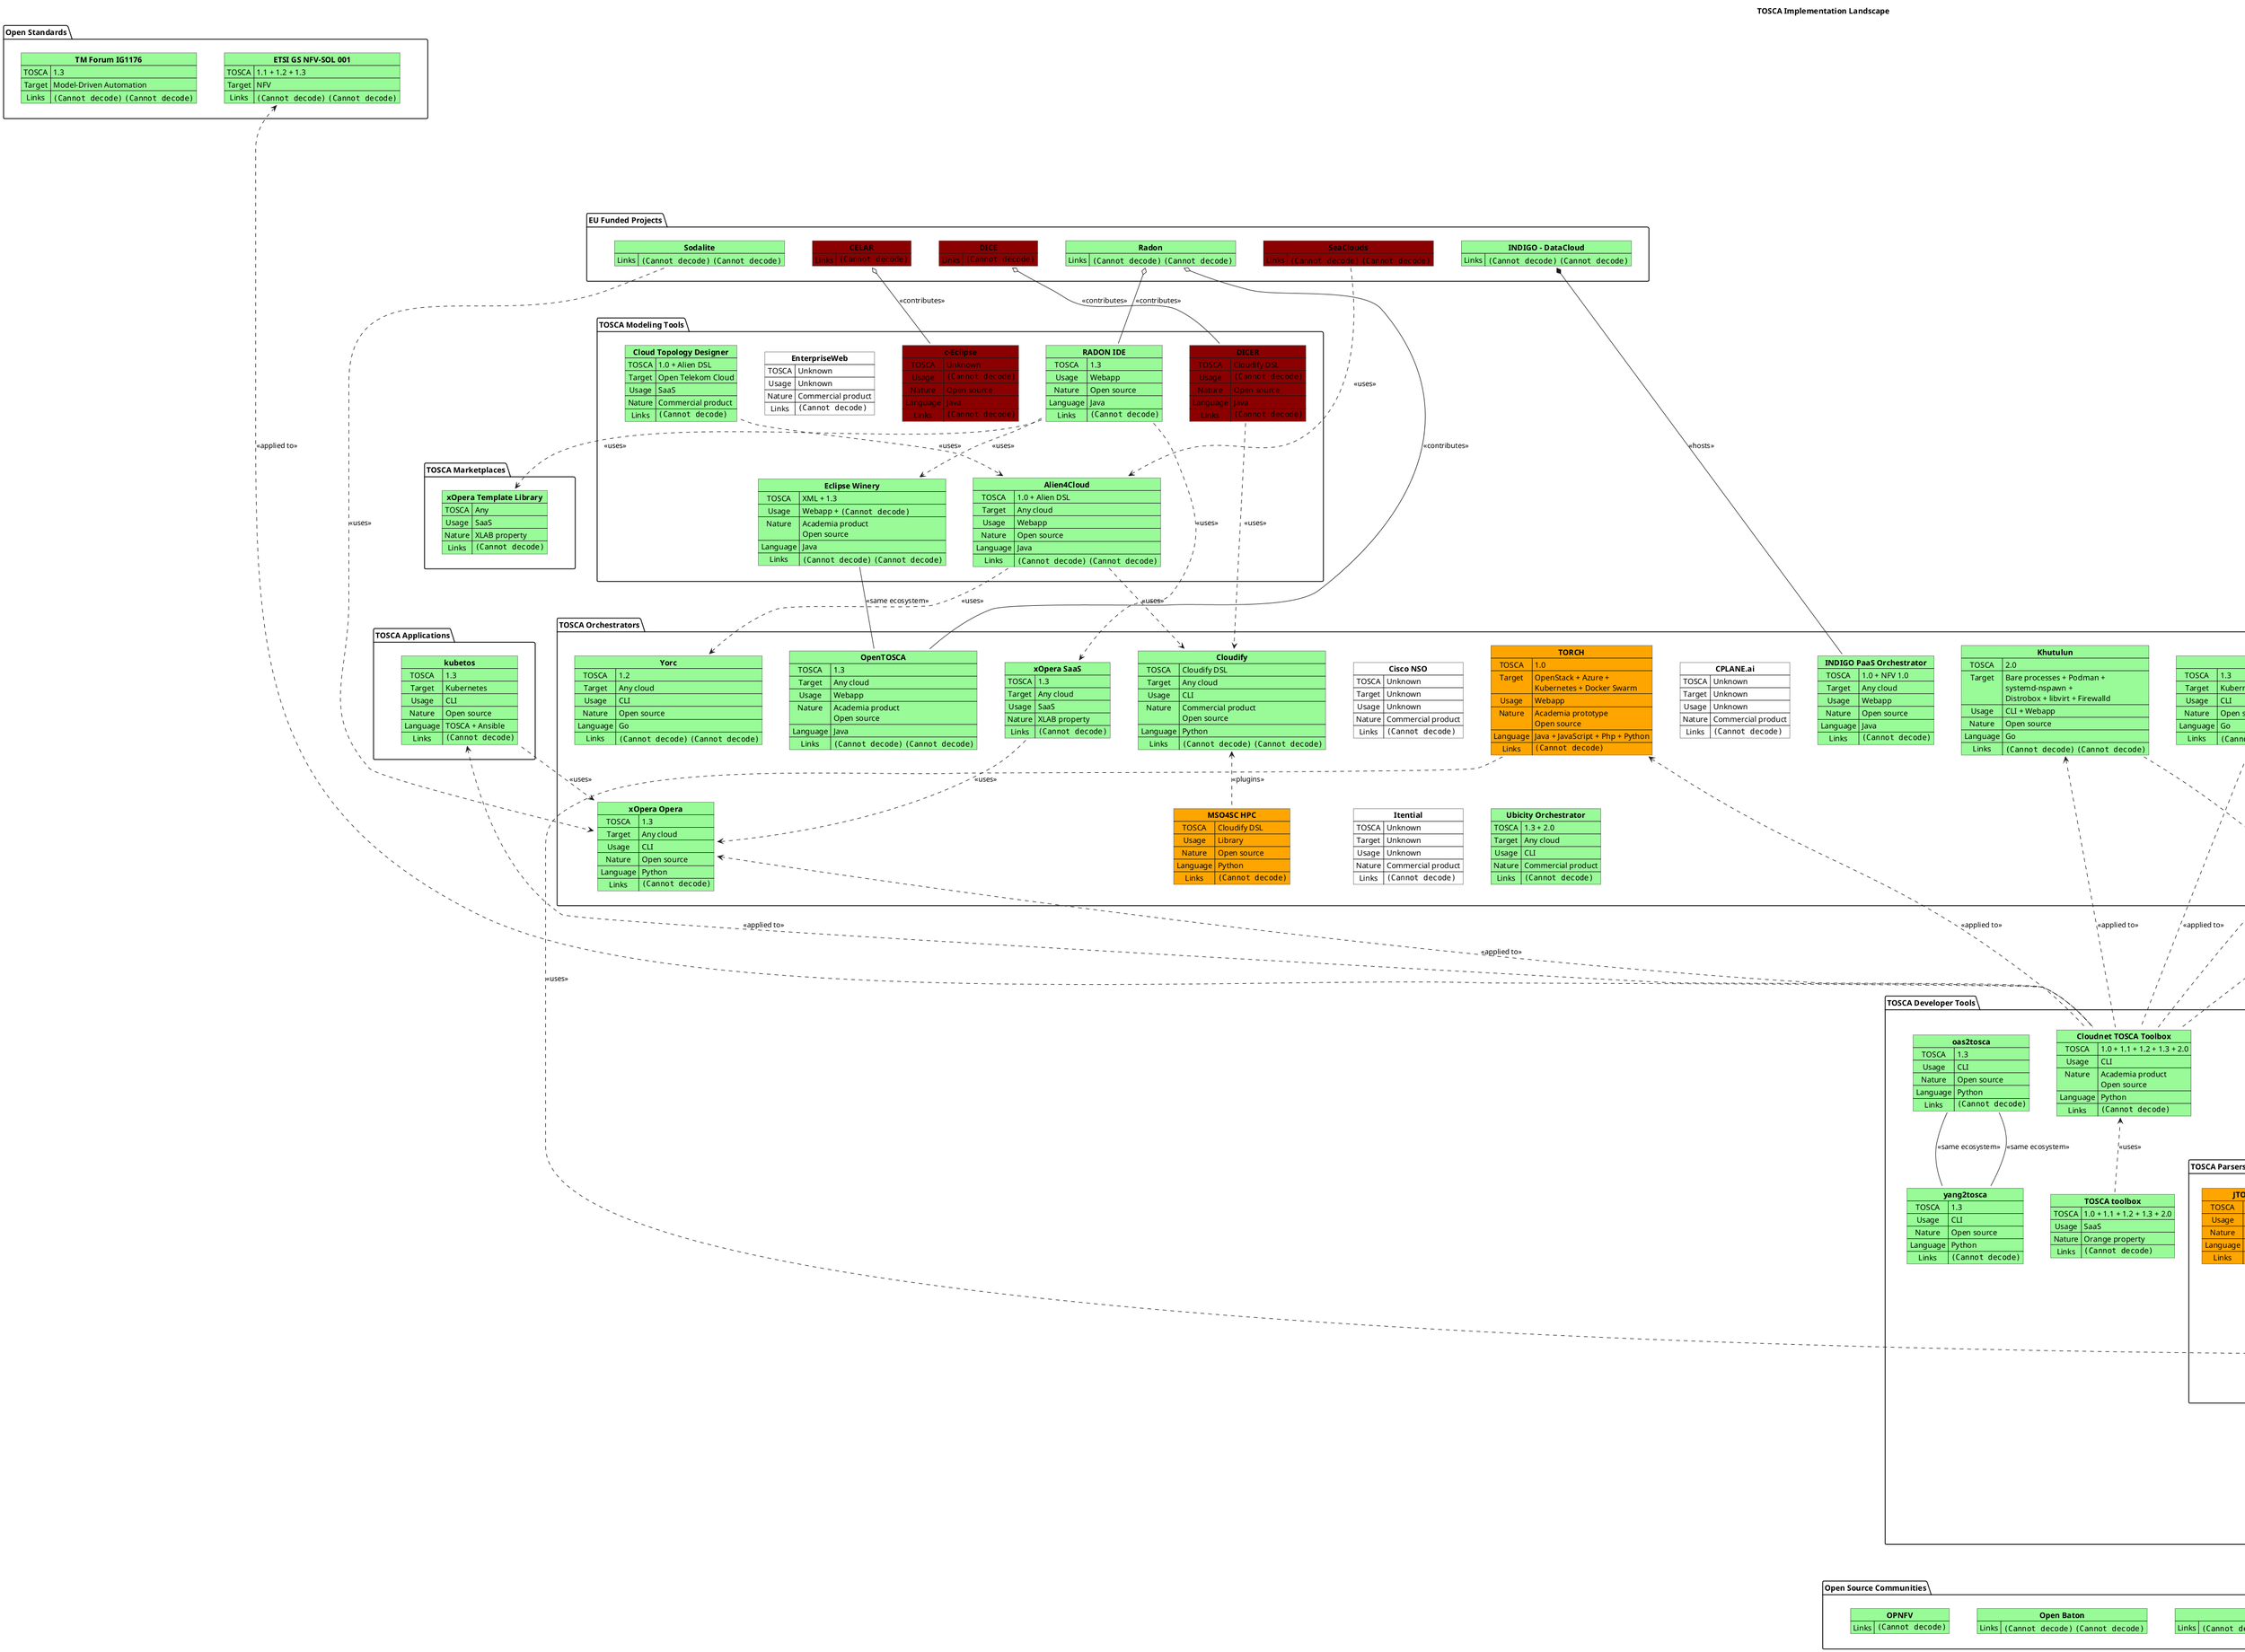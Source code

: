 @startuml
Title **TOSCA Implementation Landscape**
package "**Open Standards**" as Open_Standards {
  map "**ETSI GS NFV-SOL 001**" as ETSI_GS_NFV_SOL_001 #PaleGreen {
    TOSCA => 1.1 + 1.2 + 1.3
    Target => NFV
    Links => [[https://www.etsi.org/deliver/etsi_gs/NFV-SOL/001_099/001/03.05.01_60/gs_NFV-SOL001v030501p.pdf <img:icons/Spec.png{scale=0.5}>]] [[https://forge.etsi.org/rep/nfv/SOL001 <img:icons/Forge.png{scale=0.5}>]]
  }
  map "**TM Forum IG1176**" as TM_Forum_IG1176 #PaleGreen {
    TOSCA => 1.3
    Target => Model-Driven Automation
    Links => [[https://www.tmforum.org/resources/standard/ig1176-tosca-guide-for-model-driven-automation-v4-1-0 <img:icons/Spec.png{scale=0.5}>]] [[https://github.com/pmjordan/TOSCA_for_TMForum <img:icons/GitHub.png{scale=0.5}>]]
  }
}
package "**EU Funded Projects**" as EU_Funded_Projects {
  map "**CELAR**" as CELAR #DarkRed {
    Links => [[https://github.com/CELAR <img:icons/GitHub.png{scale=0.5}>]]
  }
  map "**DICE**" as DICE #DarkRed {
    Links => [[https://github.com/dice-project <img:icons/GitHub.png{scale=0.5}>]]
  }
  map "**INDIGO - DataCloud**" as INDIGO___DataCloud #PaleGreen {
    Links => [[https://www.indigo-datacloud.eu <img:icons/Website.png{scale=0.5}>]] [[https://github.com/indigo-dc <img:icons/GitHub.png{scale=0.5}>]]
  }
  map "**SeaClouds**" as SeaClouds #DarkRed {
    Links => [[http://www.seaclouds-project.eu <img:icons/Website.png{scale=0.5}>]] [[https://github.com/SeaCloudsEU <img:icons/GitHub.png{scale=0.5}>]]
  }
  map "**Radon**" as Radon #PaleGreen {
    Links => [[https://radon-h2020.eu <img:icons/Website.png{scale=0.5}>]] [[https://github.com/radon-h2020 <img:icons/GitHub.png{scale=0.5}>]]
  }
  map "**Sodalite**" as Sodalite #PaleGreen {
    Links => [[https://www.sodalite.eu <img:icons/Website.png{scale=0.5}>]] [[https://github.com/SODALITE-EU <img:icons/GitHub.png{scale=0.5}>]]
  }
}
package "**Open Source Communities**" as Open_Source_Communities {
  map "**OpenStack**" as OpenStack #PaleGreen {
    Links => [[https://www.openstack.org <img:icons/Website.png{scale=0.5}>]] [[https://github.com/openstack <img:icons/GitHub.png{scale=0.5}>]]
  }
  map "**ONAP**" as ONAP #PaleGreen {
    Links => [[https://www.onap.org <img:icons/Website.png{scale=0.5}>]] [[https://github.com/onap <img:icons/GitHub.png{scale=0.5}>]]
  }
  map "**Open Baton**" as Open_Baton #PaleGreen {
    Links => [[https://openbaton.github.io <img:icons/Website.png{scale=0.5}>]] [[https://github.com/openbaton <img:icons/GitHub.png{scale=0.5}>]]
  }
  map "**OPNFV**" as OPNFV #PaleGreen {
    Links => [[https://www.opnfv.org <img:icons/Website.png{scale=0.5}>]]
  }
}
package "**TOSCA Modeling Tools**" as TOSCA_Modeling_Tools {
  map "**Alien4Cloud**" as Alien4Cloud #PaleGreen {
    TOSCA => 1.0 + Alien DSL
    Target => Any cloud
    Usage => Webapp
    Nature => Open source
    Language => Java
    Links => [[http://alien4cloud.github.io <img:icons/Website.png{scale=0.5}>]] [[https://github.com/alien4cloud <img:icons/GitHub.png{scale=0.5}>]]
  }
  map "**Cloud Topology Designer**" as Cloud_Topology_Designer #PaleGreen {
    TOSCA => 1.0 + Alien DSL
    Target => Open Telekom Cloud
    Usage => SaaS
    Nature => Commercial product
    Links => [[https://designer.otc-service.com <img:icons/SaaS.png{scale=0.5}>]]
  }
  map "**c-Eclipse**" as c_Eclipse #DarkRed {
    TOSCA => Unknown
    Usage => <img:icons/Eclipse.png{scale=0.5}>
    Nature => Open source
    Language => Java
    Links => [[https://github.com/CELAR/c-Eclipse <img:icons/GitHub.png{scale=0.5}>]]
  }
  map "**DICER**" as DICER #DarkRed {
    TOSCA => Cloudify DSL
    Usage => <img:icons/Eclipse.png{scale=0.5}>
    Nature => Open source
    Language => Java
    Links => [[https://github.com/dice-project/DICER <img:icons/GitHub.png{scale=0.5}>]]
  }
  map "**Eclipse Winery**" as Eclipse_Winery #PaleGreen {
    TOSCA => XML + 1.3
    Usage => Webapp + <img:icons/Eclipse.png{scale=0.5}>
    Nature => Academia product\nOpen source
    Language => Java
    Links => [[https://projects.eclipse.org/projects/soa.winery <img:icons/Website.png{scale=0.5}>]] [[https://github.com/eclipse/winery <img:icons/GitHub.png{scale=0.5}>]]
  }
  map "**EnterpriseWeb**" as EnterpriseWeb #White {
    TOSCA => Unknown
    Usage => Unknown
    Nature => Commercial product
    Links => [[https://enterpriseweb.com <img:icons/Website.png{scale=0.5}>]]
  }
  map "**RADON IDE**" as RADON_IDE #PaleGreen {
    TOSCA => 1.3
    Usage => Webapp
    Nature => Open source
    Language => Java
    Links => [[https://github.com/radon-h2020/radon-ide <img:icons/GitHub.png{scale=0.5}>]]
  }
}
package "**TOSCA Marketplaces**" as TOSCA_Marketplaces {
  map "**xOpera Template Library**" as xOpera_Template_Library #PaleGreen {
    TOSCA => Any
    Usage => SaaS
    Nature => XLAB property
    Links => [[https://template-library-xopera.xlab.si <img:icons/SaaS.png{scale=0.5}>]]
  }
}
package "**TOSCA Orchestrators**" as TOSCA_Orchestrators {
  map "**Cisco NSO**" as Cisco_NSO #White {
    TOSCA => Unknown
    Target => Unknown
    Usage => Unknown
    Nature => Commercial product
    Links => [[https://www.cisco.com/c/en/us/products/cloud-systems-management/network-services-orchestrator/index.html <img:icons/Website.png{scale=0.5}>]]
  }
  map "**Clouni**" as Clouni #PaleGreen {
    TOSCA => 1.0
    Target => OpenStack + Any cloud*
    Usage => CLI + gRPC + REST API
    Nature => Open source
    Language => Python + Ansible
    Links => [[https://bura2017.github.io/clouni.github.io/en/dirhtml/index.html <img:icons/Website.png{scale=0.5}>]] [[https://github.com/ispras/clouni <img:icons/GitHub.png{scale=0.5}>]]
  }
  map "**CPLANE.ai**" as CPLANE_ai #White {
    TOSCA => Unknown
    Target => Unknown
    Usage => Unknown
    Nature => Commercial product
    Links => [[https://cplaneai.com <img:icons/Website.png{scale=0.5}>]]
  }
  map "**Itential**" as Itential #White {
    TOSCA => Unknown
    Target => Unknown
    Usage => Unknown
    Nature => Commercial product
    Links => [[https://www.itential.com/products/automation-platform <img:icons/Website.png{scale=0.5}>]]
  }
  map "**Ubicity Orchestrator**" as Ubicity_Orchestrator #PaleGreen {
    TOSCA => 1.3 + 2.0
    Target => Any cloud
    Usage => CLI
    Nature => Commercial product
    Links => [[https://ubicity.com/products.html <img:icons/Website.png{scale=0.5}>]]
  }
  map "**Yorc**" as Yorc #PaleGreen {
    TOSCA => 1.2
    Target => Any cloud
    Usage => CLI
    Nature => Open source
    Language => Go
    Links => [[https://ystia.github.io <img:icons/Website.png{scale=0.5}>]] [[https://github.com/ystia/yorc <img:icons/GitHub.png{scale=0.5}>]]
  }
  map "**Cloudify**" as Cloudify #PaleGreen {
    TOSCA => Cloudify DSL
    Target => Any cloud
    Usage => CLI
    Nature => Commercial product\nOpen source
    Language => Python
    Links => [[https://cloudify.co <img:icons/Website.png{scale=0.5}>]] [[https://github.com/cloudify-cosmo <img:icons/GitHub.png{scale=0.5}>]]
  }
  map "**MSO4SC HPC**" as MSO4SC_HPC #Orange {
    TOSCA => Cloudify DSL
    Usage => Library
    Nature => Open source
    Language => Python
    Links => [[https://github.com/MSO4SC/cloudify-hpc-plugin <img:icons/GitHub.png{scale=0.5}>]]
  }
  map "**AriaTosca**" as AriaTosca #DarkRed {
    TOSCA => 1.0
    Target => Any cloud
    Usage => CLI
    Nature => Open source
    Language => Python
    Links => [[http://incubator.apache.org/projects/ariatosca.html <img:icons/Website.png{scale=0.5}>]] [[https://github.com/apache/incubator-ariatosca <img:icons/GitHub.png{scale=0.5}>]]
  }
  map "**INDIGO PaaS Orchestrator**" as INDIGO_PaaS_Orchestrator #PaleGreen {
    TOSCA => 1.0 + NFV 1.0
    Target => Any cloud
    Usage => Webapp
    Nature => Open source
    Language => Java
    Links => [[https://github.com/indigo-dc/orchestrator <img:icons/GitHub.png{scale=0.5}>]]
  }
  map "**TORCH**" as TORCH #Orange {
    TOSCA => 1.0
    Target => OpenStack + Azure +\nKubernetes + Docker Swarm
    Usage => Webapp
    Nature => Academia prototype\nOpen source
    Language => Java + JavaScript + Php + Python
    Links => [[https://github.com/unict-cclab/TORCH <img:icons/GitHub.png{scale=0.5}>]]
  }
  map "**Turandot**" as Turandot #PaleGreen {
    TOSCA => 1.3
    Target => Kubernetes
    Usage => CLI
    Nature => Open source
    Language => Go
    Links => [[https://turandot.puccini.cloud <img:icons/Website.png{scale=0.5}>]] [[https://github.com/tliron/turandot <img:icons/GitHub.png{scale=0.5}>]]
  }
  map "**Khutulun**" as Khutulun #PaleGreen {
    TOSCA => 2.0
    Target => Bare processes + Podman +\nsystemd-nspawn +\nDistrobox + libvirt + Firewalld
    Usage => CLI + Webapp
    Nature => Open source
    Language => Go
    Links => [[https://khutulun.puccini.cloud <img:icons/Website.png{scale=0.5}>]] [[https://github.com/tliron/khutulun <img:icons/GitHub.png{scale=0.5}>]]
  }
  map "**Unfurl**" as Unfurl #PaleGreen {
    TOSCA => 1.3 + Unfurl DSL
    Target => Any cloud
    Usage => CLI
    Nature => Open source
    Language => Python
    Links => [[https://unfurl.run <img:icons/Website.png{scale=0.5}>]] [[https://github.com/onecommons/unfurl <img:icons/GitHub.png{scale=0.5}>]]
  }
  map "**OpenTOSCA**" as OpenTOSCA #PaleGreen {
    TOSCA => 1.3
    Target => Any cloud
    Usage => Webapp
    Nature => Academia product\nOpen source
    Language => Java
    Links => [[https://www.opentosca.org <img:icons/Website.png{scale=0.5}>]] [[https://github.com/OpenTOSCA <img:icons/GitHub.png{scale=0.5}>]]
  }
  map "**TosKer**" as TosKer #DarkRed {
    TOSCA => 1.0
    Target => Docker
    Usage => CLI
    Nature => Academia prototype\nOpen source
    Language => Python
    Links => [[https://github.com/di-unipi-socc/tosker <img:icons/GitHub.png{scale=0.5}>]]
  }
  map "**xOpera Opera**" as xOpera_Opera #PaleGreen {
    TOSCA => 1.3
    Target => Any cloud
    Usage => CLI
    Nature => Open source
    Language => Python
    Links => [[https://github.com/xlab-si/xopera-opera <img:icons/GitHub.png{scale=0.5}>]]
  }
  map "**xOpera SaaS**" as xOpera_SaaS #PaleGreen {
    TOSCA => 1.3
    Target => Any cloud
    Usage => SaaS
    Nature => XLAB property
    Links => [[https://saas-xopera.xlab.si <img:icons/SaaS.png{scale=0.5}>]]
  }
  map "**Tacker**" as Tacker #PaleGreen {
    TOSCA => 1.1 + NFV 1.0
    Target => OpenStack
    Usage => CLI
    Nature => Open source
    Language => Python
    Links => [[https://wiki.openstack.org/wiki/Tacker <img:icons/Website.png{scale=0.5}>]] [[https://github.com/openstack/tacker <img:icons/GitHub.png{scale=0.5}>]]
  }
  map "**MiCADOscale**" as MiCADOscale #PaleGreen {
    TOSCA => 1.0 + 1.2 + 1.3
    Target => Any cloud + Kubernetes
    Usage => CLI
    Nature => Academia prototype\nOpen source
    Language => Python
    Links => [[https://micado-scale.eu/ <img:icons/Website.png{scale=0.5}>]] [[https://micado-scale.readthedocs.io Doc]] [[https://github.com/micado-scale <img:icons/GitHub.png{scale=0.5}>]]
  }
}
package "**TOSCA Developer Tools**" as TOSCA_Developer_Tools {
  map "**Cloudnet TOSCA Toolbox**" as Cloudnet_TOSCA_Toolbox #PaleGreen {
    TOSCA => 1.0 + 1.1 + 1.2 + 1.3 + 2.0
    Usage => CLI
    Nature => Academia product\nOpen source
    Language => Python
    Links => [[https://github.com/Orange-OpenSource/Cloudnet-TOSCA-toolbox <img:icons/GitHub.png{scale=0.5}>]]
  }
  map "**TOSCA toolbox**" as TOSCA_toolbox #PaleGreen {
    TOSCA => 1.0 + 1.1 + 1.2 + 1.3 + 2.0
    Usage => SaaS
    Nature => Orange property
    Links => [[https://toscatoolbox.orange.com <img:icons/SaaS.png{scale=0.5}>]]
  }
  map "**Heat-Translator**" as Heat_Translator #PaleGreen {
    TOSCA => 1.0
    Target => OpenStack
    Usage => CLI
    Nature => Open source
    Language => Python
    Links => [[https://wiki.openstack.org/wiki/Heat-Translator <img:icons/Website.png{scale=0.5}>]] [[https://github.com/openstack/heat-translator <img:icons/GitHub.png{scale=0.5}>]]
  }
  map "**TosKeriser**" as TosKeriser #Orange {
    TOSCA => 1.0
    Target => Docker
    Usage => CLI
    Nature => Academia prototype\nOpen source
    Language => Python
    Links => [[https://github.com/di-unipi-socc/TosKeriser <img:icons/GitHub.png{scale=0.5}>]]
  }
  package "**TOSCA Parsers**" as TOSCA_Parsers {
    map "**JTOSCA parser**" as JTOSCA_parser #Orange {
      TOSCA => 1.0
      Usage => Library
      Nature => Open source
      Language => Java
      Links => [[https://github.com/onap/sdc-jtosca <img:icons/GitHub.png{scale=0.5}>]]
    }
    map "**Puccini**" as Puccini #PaleGreen {
      TOSCA => 1.0 + 1.1 + 1.2 + 1.3 + 2.0 +\nCloudify DSL + OpenStack Heat
      Usage => CLI + Webapp
      Nature => Open source
      Language => Go
      Links => [[https://puccini.cloud <img:icons/Website.png{scale=0.5}>]] [[https://github.com/tliron/puccini <img:icons/GitHub.png{scale=0.5}>]]
    }
    map "**Sommelier**" as Sommelier #Orange {
      TOSCA => 1.0
      Usage => CLI
      Nature => Academia prototype\nOpen source
      Language => Python
      Links => [[https://github.com/di-unipi-socc/Sommelier <img:icons/GitHub.png{scale=0.5}>]]
    }
    map "**tosca-parser**" as tosca_parser #PaleGreen {
      TOSCA => 1.0 + NFV 1.0 + 1.1 + 1.2
      Usage => CLI
      Nature => Open source
      Language => Python
      Links => [[https://wiki.openstack.org/wiki/TOSCA-Parser <img:icons/Website.png{scale=0.5}>]] [[https://github.com/openstack/tosca-parser <img:icons/GitHub.png{scale=0.5}>]]
    }
  }
  map "**oas2tosca**" as oas2tosca #PaleGreen {
    TOSCA => 1.3
    Usage => CLI
    Nature => Open source
    Language => Python
    Links => [[https://github.com/lauwers/oas2tosca <img:icons/GitHub.png{scale=0.5}>]]
  }
  map "**yang2tosca**" as yang2tosca #PaleGreen {
    TOSCA => 1.3
    Usage => CLI
    Nature => Open source
    Language => Python
    Links => [[https://github.com/lauwers/yang2tosca <img:icons/GitHub.png{scale=0.5}>]]
  }
}
package "**TOSCA Applications**" as TOSCA_Applications {
  map "**kubetos**" as kubetos #PaleGreen {
    TOSCA => 1.3
    Target => Kubernetes
    Usage => CLI
    Nature => Open source
    Language => TOSCA + Ansible
    Links => [[https://github.com/Shishqa/kubetos <img:icons/GitHub.png{scale=0.5}>]]
  }
}
CELAR o-- c_Eclipse : <<contributes>>
DICE o-- DICER : <<contributes>>
INDIGO___DataCloud *-up- INDIGO_PaaS_Orchestrator : <<hosts>>
SeaClouds ..> Alien4Cloud : <<uses>>
Radon o-- RADON_IDE : <<contributes>>
Radon o-- OpenTOSCA : <<contributes>>
Sodalite ..> xOpera_Opera : <<uses>>
OpenStack *-up- tosca_parser : <<hosts>>
OpenStack *-up- Heat_Translator : <<hosts>>
OpenStack *-up- Tacker : <<hosts>>
ONAP *-up- JTOSCA_parser : <<hosts>>
Alien4Cloud ..> Yorc : <<uses>>
Alien4Cloud ..> Cloudify : <<uses>>
Cloud_Topology_Designer ..> Alien4Cloud : <<uses>>
DICER ..> Cloudify : <<uses>>
Eclipse_Winery -- OpenTOSCA : <<same ecosystem>>
RADON_IDE ..> Eclipse_Winery : <<uses>>
RADON_IDE ..> xOpera_SaaS : <<uses>>
RADON_IDE ..> xOpera_Template_Library : <<uses>>
Clouni ..> tosca_parser : <<uses>>
Cloudify <.. MSO4SC_HPC : <<plugins>>
TORCH ..> tosca_parser : <<uses>>
Turandot ..> Puccini : <<uses>>
Khutulun ..> Puccini : <<uses>>
Unfurl ..> tosca_parser : <<uses>>
TosKer -- Sommelier : <<same ecosystem>>
TosKer -- TosKeriser : <<same ecosystem>>
xOpera_SaaS ..> xOpera_Opera : <<uses>>
Tacker ..> tosca_parser : <<uses>>
MiCADOscale ..> tosca_parser : <<uses>>
Cloudnet_TOSCA_Toolbox ..up..> AriaTosca : <<applied to>>
Cloudnet_TOSCA_Toolbox ..up..> ETSI_GS_NFV_SOL_001 : <<applied to>>
Cloudnet_TOSCA_Toolbox ..up..> Khutulun : <<applied to>>
Cloudnet_TOSCA_Toolbox ..up..> kubetos : <<applied to>>
Cloudnet_TOSCA_Toolbox ..up..> TORCH : <<applied to>>
Cloudnet_TOSCA_Toolbox ..up..> TosKer : <<applied to>>
Cloudnet_TOSCA_Toolbox ..up..> Turandot : <<applied to>>
Cloudnet_TOSCA_Toolbox ..up..> xOpera_Opera : <<applied to>>
TOSCA_toolbox ..> Cloudnet_TOSCA_Toolbox : <<uses>>
Heat_Translator ..> tosca_parser : <<uses>>
TosKeriser -- Sommelier : <<same ecosystem>>
Sommelier ..> tosca_parser : <<uses>>
oas2tosca -- yang2tosca : <<same ecosystem>>
yang2tosca -- oas2tosca : <<same ecosystem>>
kubetos ..> xOpera_Opera : <<uses>>
TOSCA_toolbox .up[hidden]. Cloudnet_TOSCA_Toolbox
Heat_Translator .up[hidden]. tosca_parser
Heat_Translator .up[hidden]. tosca_parser
Open_Standards --[hidden]-- EU_Funded_Projects
EU_Funded_Projects --[hidden]-- TOSCA_Applications
TOSCA_Applications --[hidden]-- TOSCA_Modeling_Tools
TOSCA_Modeling_Tools --[hidden]-- TOSCA_Marketplaces
TOSCA_Marketplaces --[hidden]-- TOSCA_Orchestrators
TOSCA_Orchestrators --[hidden]-- TOSCA_Developer_Tools
TOSCA_Developer_Tools --[hidden]-- Open_Source_Communities
@enduml
